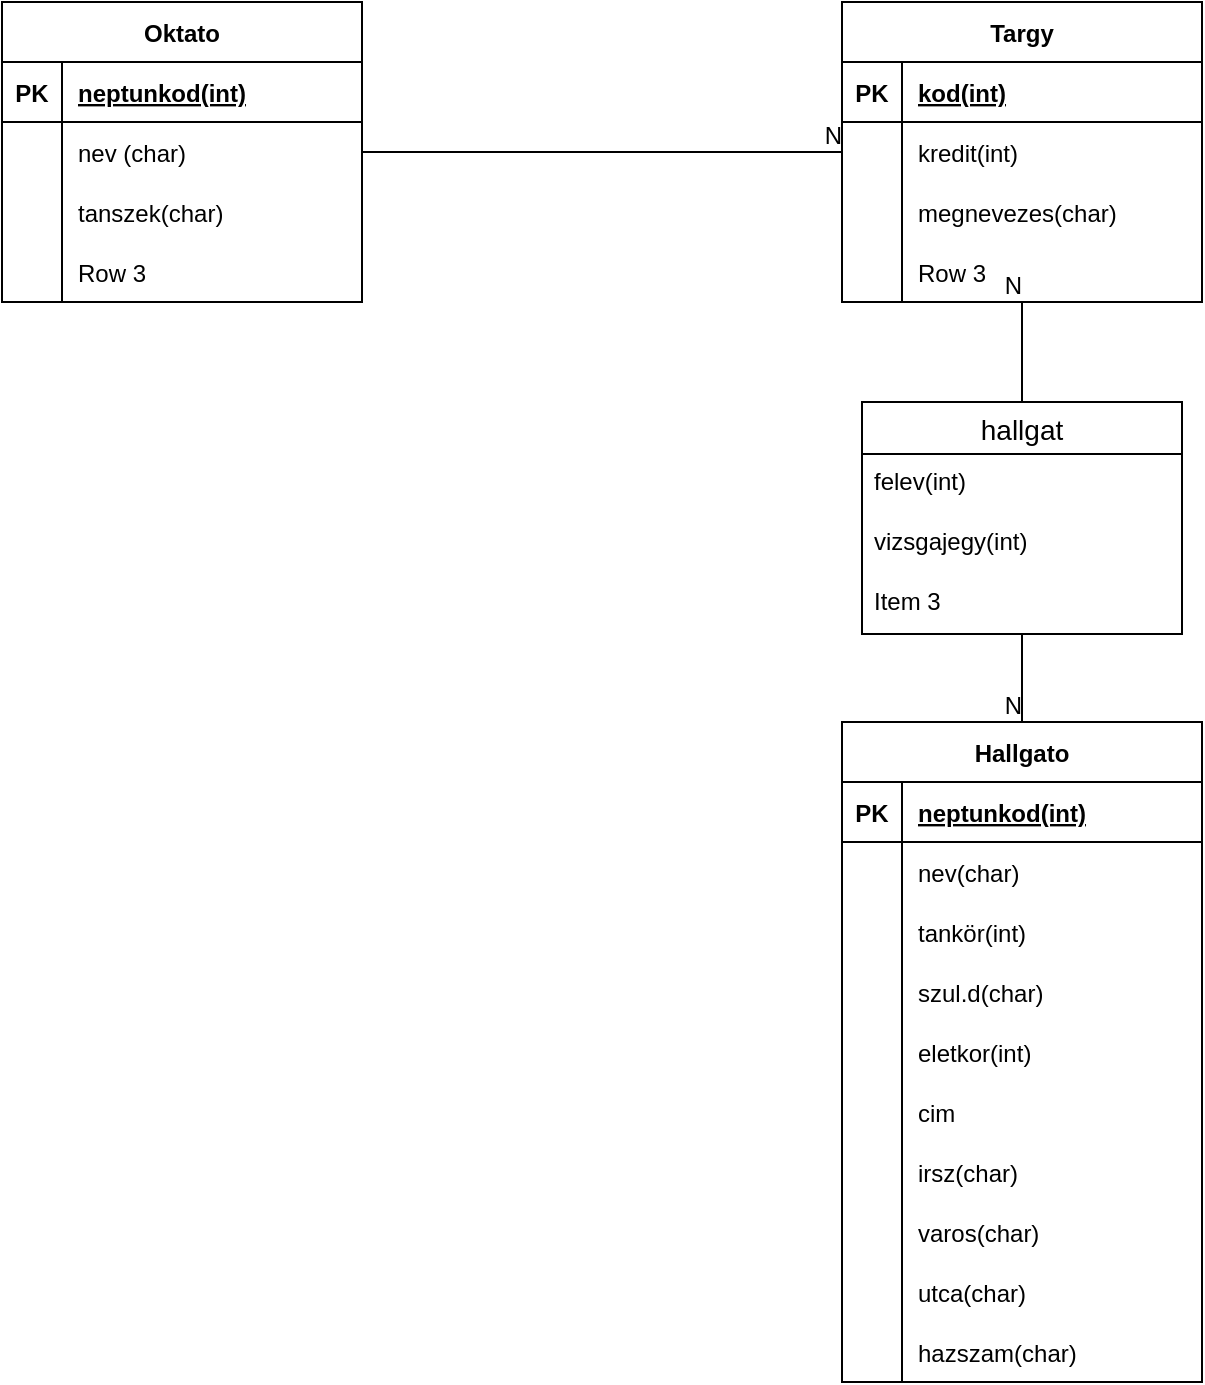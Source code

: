 <mxfile version="20.5.3" type="github">
  <diagram id="R2lEEEUBdFMjLlhIrx00" name="Page-1">
    <mxGraphModel dx="1422" dy="781" grid="1" gridSize="10" guides="1" tooltips="1" connect="1" arrows="1" fold="1" page="0" pageScale="1" pageWidth="850" pageHeight="1100" math="0" shadow="0" extFonts="Permanent Marker^https://fonts.googleapis.com/css?family=Permanent+Marker">
      <root>
        <mxCell id="0" />
        <mxCell id="1" parent="0" />
        <mxCell id="k-dFaI2tLlBZVzeMr7_2-1" value="Oktato" style="shape=table;startSize=30;container=1;collapsible=1;childLayout=tableLayout;fixedRows=1;rowLines=0;fontStyle=1;align=center;resizeLast=1;" vertex="1" parent="1">
          <mxGeometry x="20" width="180" height="150" as="geometry" />
        </mxCell>
        <mxCell id="k-dFaI2tLlBZVzeMr7_2-2" value="" style="shape=tableRow;horizontal=0;startSize=0;swimlaneHead=0;swimlaneBody=0;fillColor=none;collapsible=0;dropTarget=0;points=[[0,0.5],[1,0.5]];portConstraint=eastwest;top=0;left=0;right=0;bottom=1;" vertex="1" parent="k-dFaI2tLlBZVzeMr7_2-1">
          <mxGeometry y="30" width="180" height="30" as="geometry" />
        </mxCell>
        <mxCell id="k-dFaI2tLlBZVzeMr7_2-3" value="PK" style="shape=partialRectangle;connectable=0;fillColor=none;top=0;left=0;bottom=0;right=0;fontStyle=1;overflow=hidden;" vertex="1" parent="k-dFaI2tLlBZVzeMr7_2-2">
          <mxGeometry width="30" height="30" as="geometry">
            <mxRectangle width="30" height="30" as="alternateBounds" />
          </mxGeometry>
        </mxCell>
        <mxCell id="k-dFaI2tLlBZVzeMr7_2-4" value="neptunkod(int)" style="shape=partialRectangle;connectable=0;fillColor=none;top=0;left=0;bottom=0;right=0;align=left;spacingLeft=6;fontStyle=5;overflow=hidden;" vertex="1" parent="k-dFaI2tLlBZVzeMr7_2-2">
          <mxGeometry x="30" width="150" height="30" as="geometry">
            <mxRectangle width="150" height="30" as="alternateBounds" />
          </mxGeometry>
        </mxCell>
        <mxCell id="k-dFaI2tLlBZVzeMr7_2-5" value="" style="shape=tableRow;horizontal=0;startSize=0;swimlaneHead=0;swimlaneBody=0;fillColor=none;collapsible=0;dropTarget=0;points=[[0,0.5],[1,0.5]];portConstraint=eastwest;top=0;left=0;right=0;bottom=0;" vertex="1" parent="k-dFaI2tLlBZVzeMr7_2-1">
          <mxGeometry y="60" width="180" height="30" as="geometry" />
        </mxCell>
        <mxCell id="k-dFaI2tLlBZVzeMr7_2-6" value="" style="shape=partialRectangle;connectable=0;fillColor=none;top=0;left=0;bottom=0;right=0;editable=1;overflow=hidden;" vertex="1" parent="k-dFaI2tLlBZVzeMr7_2-5">
          <mxGeometry width="30" height="30" as="geometry">
            <mxRectangle width="30" height="30" as="alternateBounds" />
          </mxGeometry>
        </mxCell>
        <mxCell id="k-dFaI2tLlBZVzeMr7_2-7" value="nev (char)" style="shape=partialRectangle;connectable=0;fillColor=none;top=0;left=0;bottom=0;right=0;align=left;spacingLeft=6;overflow=hidden;" vertex="1" parent="k-dFaI2tLlBZVzeMr7_2-5">
          <mxGeometry x="30" width="150" height="30" as="geometry">
            <mxRectangle width="150" height="30" as="alternateBounds" />
          </mxGeometry>
        </mxCell>
        <mxCell id="k-dFaI2tLlBZVzeMr7_2-8" value="" style="shape=tableRow;horizontal=0;startSize=0;swimlaneHead=0;swimlaneBody=0;fillColor=none;collapsible=0;dropTarget=0;points=[[0,0.5],[1,0.5]];portConstraint=eastwest;top=0;left=0;right=0;bottom=0;" vertex="1" parent="k-dFaI2tLlBZVzeMr7_2-1">
          <mxGeometry y="90" width="180" height="30" as="geometry" />
        </mxCell>
        <mxCell id="k-dFaI2tLlBZVzeMr7_2-9" value="" style="shape=partialRectangle;connectable=0;fillColor=none;top=0;left=0;bottom=0;right=0;editable=1;overflow=hidden;" vertex="1" parent="k-dFaI2tLlBZVzeMr7_2-8">
          <mxGeometry width="30" height="30" as="geometry">
            <mxRectangle width="30" height="30" as="alternateBounds" />
          </mxGeometry>
        </mxCell>
        <mxCell id="k-dFaI2tLlBZVzeMr7_2-10" value="tanszek(char)" style="shape=partialRectangle;connectable=0;fillColor=none;top=0;left=0;bottom=0;right=0;align=left;spacingLeft=6;overflow=hidden;" vertex="1" parent="k-dFaI2tLlBZVzeMr7_2-8">
          <mxGeometry x="30" width="150" height="30" as="geometry">
            <mxRectangle width="150" height="30" as="alternateBounds" />
          </mxGeometry>
        </mxCell>
        <mxCell id="k-dFaI2tLlBZVzeMr7_2-11" value="" style="shape=tableRow;horizontal=0;startSize=0;swimlaneHead=0;swimlaneBody=0;fillColor=none;collapsible=0;dropTarget=0;points=[[0,0.5],[1,0.5]];portConstraint=eastwest;top=0;left=0;right=0;bottom=0;" vertex="1" parent="k-dFaI2tLlBZVzeMr7_2-1">
          <mxGeometry y="120" width="180" height="30" as="geometry" />
        </mxCell>
        <mxCell id="k-dFaI2tLlBZVzeMr7_2-12" value="" style="shape=partialRectangle;connectable=0;fillColor=none;top=0;left=0;bottom=0;right=0;editable=1;overflow=hidden;" vertex="1" parent="k-dFaI2tLlBZVzeMr7_2-11">
          <mxGeometry width="30" height="30" as="geometry">
            <mxRectangle width="30" height="30" as="alternateBounds" />
          </mxGeometry>
        </mxCell>
        <mxCell id="k-dFaI2tLlBZVzeMr7_2-13" value="Row 3" style="shape=partialRectangle;connectable=0;fillColor=none;top=0;left=0;bottom=0;right=0;align=left;spacingLeft=6;overflow=hidden;" vertex="1" parent="k-dFaI2tLlBZVzeMr7_2-11">
          <mxGeometry x="30" width="150" height="30" as="geometry">
            <mxRectangle width="150" height="30" as="alternateBounds" />
          </mxGeometry>
        </mxCell>
        <mxCell id="k-dFaI2tLlBZVzeMr7_2-14" value="Targy" style="shape=table;startSize=30;container=1;collapsible=1;childLayout=tableLayout;fixedRows=1;rowLines=0;fontStyle=1;align=center;resizeLast=1;" vertex="1" parent="1">
          <mxGeometry x="440" width="180" height="150" as="geometry" />
        </mxCell>
        <mxCell id="k-dFaI2tLlBZVzeMr7_2-15" value="" style="shape=tableRow;horizontal=0;startSize=0;swimlaneHead=0;swimlaneBody=0;fillColor=none;collapsible=0;dropTarget=0;points=[[0,0.5],[1,0.5]];portConstraint=eastwest;top=0;left=0;right=0;bottom=1;" vertex="1" parent="k-dFaI2tLlBZVzeMr7_2-14">
          <mxGeometry y="30" width="180" height="30" as="geometry" />
        </mxCell>
        <mxCell id="k-dFaI2tLlBZVzeMr7_2-16" value="PK" style="shape=partialRectangle;connectable=0;fillColor=none;top=0;left=0;bottom=0;right=0;fontStyle=1;overflow=hidden;" vertex="1" parent="k-dFaI2tLlBZVzeMr7_2-15">
          <mxGeometry width="30" height="30" as="geometry">
            <mxRectangle width="30" height="30" as="alternateBounds" />
          </mxGeometry>
        </mxCell>
        <mxCell id="k-dFaI2tLlBZVzeMr7_2-17" value="kod(int)" style="shape=partialRectangle;connectable=0;fillColor=none;top=0;left=0;bottom=0;right=0;align=left;spacingLeft=6;fontStyle=5;overflow=hidden;" vertex="1" parent="k-dFaI2tLlBZVzeMr7_2-15">
          <mxGeometry x="30" width="150" height="30" as="geometry">
            <mxRectangle width="150" height="30" as="alternateBounds" />
          </mxGeometry>
        </mxCell>
        <mxCell id="k-dFaI2tLlBZVzeMr7_2-18" value="" style="shape=tableRow;horizontal=0;startSize=0;swimlaneHead=0;swimlaneBody=0;fillColor=none;collapsible=0;dropTarget=0;points=[[0,0.5],[1,0.5]];portConstraint=eastwest;top=0;left=0;right=0;bottom=0;" vertex="1" parent="k-dFaI2tLlBZVzeMr7_2-14">
          <mxGeometry y="60" width="180" height="30" as="geometry" />
        </mxCell>
        <mxCell id="k-dFaI2tLlBZVzeMr7_2-19" value="" style="shape=partialRectangle;connectable=0;fillColor=none;top=0;left=0;bottom=0;right=0;editable=1;overflow=hidden;" vertex="1" parent="k-dFaI2tLlBZVzeMr7_2-18">
          <mxGeometry width="30" height="30" as="geometry">
            <mxRectangle width="30" height="30" as="alternateBounds" />
          </mxGeometry>
        </mxCell>
        <mxCell id="k-dFaI2tLlBZVzeMr7_2-20" value="kredit(int)" style="shape=partialRectangle;connectable=0;fillColor=none;top=0;left=0;bottom=0;right=0;align=left;spacingLeft=6;overflow=hidden;" vertex="1" parent="k-dFaI2tLlBZVzeMr7_2-18">
          <mxGeometry x="30" width="150" height="30" as="geometry">
            <mxRectangle width="150" height="30" as="alternateBounds" />
          </mxGeometry>
        </mxCell>
        <mxCell id="k-dFaI2tLlBZVzeMr7_2-21" value="" style="shape=tableRow;horizontal=0;startSize=0;swimlaneHead=0;swimlaneBody=0;fillColor=none;collapsible=0;dropTarget=0;points=[[0,0.5],[1,0.5]];portConstraint=eastwest;top=0;left=0;right=0;bottom=0;" vertex="1" parent="k-dFaI2tLlBZVzeMr7_2-14">
          <mxGeometry y="90" width="180" height="30" as="geometry" />
        </mxCell>
        <mxCell id="k-dFaI2tLlBZVzeMr7_2-22" value="" style="shape=partialRectangle;connectable=0;fillColor=none;top=0;left=0;bottom=0;right=0;editable=1;overflow=hidden;" vertex="1" parent="k-dFaI2tLlBZVzeMr7_2-21">
          <mxGeometry width="30" height="30" as="geometry">
            <mxRectangle width="30" height="30" as="alternateBounds" />
          </mxGeometry>
        </mxCell>
        <mxCell id="k-dFaI2tLlBZVzeMr7_2-23" value="megnevezes(char)" style="shape=partialRectangle;connectable=0;fillColor=none;top=0;left=0;bottom=0;right=0;align=left;spacingLeft=6;overflow=hidden;" vertex="1" parent="k-dFaI2tLlBZVzeMr7_2-21">
          <mxGeometry x="30" width="150" height="30" as="geometry">
            <mxRectangle width="150" height="30" as="alternateBounds" />
          </mxGeometry>
        </mxCell>
        <mxCell id="k-dFaI2tLlBZVzeMr7_2-24" value="" style="shape=tableRow;horizontal=0;startSize=0;swimlaneHead=0;swimlaneBody=0;fillColor=none;collapsible=0;dropTarget=0;points=[[0,0.5],[1,0.5]];portConstraint=eastwest;top=0;left=0;right=0;bottom=0;" vertex="1" parent="k-dFaI2tLlBZVzeMr7_2-14">
          <mxGeometry y="120" width="180" height="30" as="geometry" />
        </mxCell>
        <mxCell id="k-dFaI2tLlBZVzeMr7_2-25" value="" style="shape=partialRectangle;connectable=0;fillColor=none;top=0;left=0;bottom=0;right=0;editable=1;overflow=hidden;" vertex="1" parent="k-dFaI2tLlBZVzeMr7_2-24">
          <mxGeometry width="30" height="30" as="geometry">
            <mxRectangle width="30" height="30" as="alternateBounds" />
          </mxGeometry>
        </mxCell>
        <mxCell id="k-dFaI2tLlBZVzeMr7_2-26" value="Row 3" style="shape=partialRectangle;connectable=0;fillColor=none;top=0;left=0;bottom=0;right=0;align=left;spacingLeft=6;overflow=hidden;" vertex="1" parent="k-dFaI2tLlBZVzeMr7_2-24">
          <mxGeometry x="30" width="150" height="30" as="geometry">
            <mxRectangle width="150" height="30" as="alternateBounds" />
          </mxGeometry>
        </mxCell>
        <mxCell id="k-dFaI2tLlBZVzeMr7_2-27" value="" style="endArrow=none;html=1;rounded=0;exitX=1;exitY=0.5;exitDx=0;exitDy=0;entryX=0;entryY=0.5;entryDx=0;entryDy=0;edgeStyle=orthogonalEdgeStyle;" edge="1" parent="1" source="k-dFaI2tLlBZVzeMr7_2-5" target="k-dFaI2tLlBZVzeMr7_2-18">
          <mxGeometry relative="1" as="geometry">
            <mxPoint x="340" y="240" as="sourcePoint" />
            <mxPoint x="500" y="240" as="targetPoint" />
          </mxGeometry>
        </mxCell>
        <mxCell id="k-dFaI2tLlBZVzeMr7_2-28" value="N" style="resizable=0;html=1;align=right;verticalAlign=bottom;" connectable="0" vertex="1" parent="k-dFaI2tLlBZVzeMr7_2-27">
          <mxGeometry x="1" relative="1" as="geometry" />
        </mxCell>
        <mxCell id="k-dFaI2tLlBZVzeMr7_2-29" value="hallgat" style="swimlane;fontStyle=0;childLayout=stackLayout;horizontal=1;startSize=26;horizontalStack=0;resizeParent=1;resizeParentMax=0;resizeLast=0;collapsible=1;marginBottom=0;align=center;fontSize=14;" vertex="1" parent="1">
          <mxGeometry x="450" y="200" width="160" height="116" as="geometry" />
        </mxCell>
        <mxCell id="k-dFaI2tLlBZVzeMr7_2-30" value="felev(int)" style="text;strokeColor=none;fillColor=none;spacingLeft=4;spacingRight=4;overflow=hidden;rotatable=0;points=[[0,0.5],[1,0.5]];portConstraint=eastwest;fontSize=12;" vertex="1" parent="k-dFaI2tLlBZVzeMr7_2-29">
          <mxGeometry y="26" width="160" height="30" as="geometry" />
        </mxCell>
        <mxCell id="k-dFaI2tLlBZVzeMr7_2-31" value="vizsgajegy(int)" style="text;strokeColor=none;fillColor=none;spacingLeft=4;spacingRight=4;overflow=hidden;rotatable=0;points=[[0,0.5],[1,0.5]];portConstraint=eastwest;fontSize=12;" vertex="1" parent="k-dFaI2tLlBZVzeMr7_2-29">
          <mxGeometry y="56" width="160" height="30" as="geometry" />
        </mxCell>
        <mxCell id="k-dFaI2tLlBZVzeMr7_2-32" value="Item 3" style="text;strokeColor=none;fillColor=none;spacingLeft=4;spacingRight=4;overflow=hidden;rotatable=0;points=[[0,0.5],[1,0.5]];portConstraint=eastwest;fontSize=12;" vertex="1" parent="k-dFaI2tLlBZVzeMr7_2-29">
          <mxGeometry y="86" width="160" height="30" as="geometry" />
        </mxCell>
        <mxCell id="k-dFaI2tLlBZVzeMr7_2-33" value="" style="endArrow=none;html=1;rounded=0;exitX=0.5;exitY=0;exitDx=0;exitDy=0;entryX=0.5;entryY=1;entryDx=0;entryDy=0;" edge="1" parent="1" source="k-dFaI2tLlBZVzeMr7_2-29" target="k-dFaI2tLlBZVzeMr7_2-14">
          <mxGeometry relative="1" as="geometry">
            <mxPoint x="340" y="240" as="sourcePoint" />
            <mxPoint x="500" y="240" as="targetPoint" />
          </mxGeometry>
        </mxCell>
        <mxCell id="k-dFaI2tLlBZVzeMr7_2-34" value="N" style="resizable=0;html=1;align=right;verticalAlign=bottom;" connectable="0" vertex="1" parent="k-dFaI2tLlBZVzeMr7_2-33">
          <mxGeometry x="1" relative="1" as="geometry" />
        </mxCell>
        <mxCell id="k-dFaI2tLlBZVzeMr7_2-35" value="" style="endArrow=none;html=1;rounded=0;exitX=0.5;exitY=1;exitDx=0;exitDy=0;" edge="1" parent="1" source="k-dFaI2tLlBZVzeMr7_2-29" target="k-dFaI2tLlBZVzeMr7_2-37">
          <mxGeometry relative="1" as="geometry">
            <mxPoint x="340" y="240" as="sourcePoint" />
            <mxPoint x="530" y="370" as="targetPoint" />
          </mxGeometry>
        </mxCell>
        <mxCell id="k-dFaI2tLlBZVzeMr7_2-36" value="N" style="resizable=0;html=1;align=right;verticalAlign=bottom;" connectable="0" vertex="1" parent="k-dFaI2tLlBZVzeMr7_2-35">
          <mxGeometry x="1" relative="1" as="geometry" />
        </mxCell>
        <mxCell id="k-dFaI2tLlBZVzeMr7_2-37" value="Hallgato" style="shape=table;startSize=30;container=1;collapsible=1;childLayout=tableLayout;fixedRows=1;rowLines=0;fontStyle=1;align=center;resizeLast=1;" vertex="1" parent="1">
          <mxGeometry x="440" y="360" width="180" height="330" as="geometry" />
        </mxCell>
        <mxCell id="k-dFaI2tLlBZVzeMr7_2-38" value="" style="shape=tableRow;horizontal=0;startSize=0;swimlaneHead=0;swimlaneBody=0;fillColor=none;collapsible=0;dropTarget=0;points=[[0,0.5],[1,0.5]];portConstraint=eastwest;top=0;left=0;right=0;bottom=1;" vertex="1" parent="k-dFaI2tLlBZVzeMr7_2-37">
          <mxGeometry y="30" width="180" height="30" as="geometry" />
        </mxCell>
        <mxCell id="k-dFaI2tLlBZVzeMr7_2-39" value="PK" style="shape=partialRectangle;connectable=0;fillColor=none;top=0;left=0;bottom=0;right=0;fontStyle=1;overflow=hidden;" vertex="1" parent="k-dFaI2tLlBZVzeMr7_2-38">
          <mxGeometry width="30" height="30" as="geometry">
            <mxRectangle width="30" height="30" as="alternateBounds" />
          </mxGeometry>
        </mxCell>
        <mxCell id="k-dFaI2tLlBZVzeMr7_2-40" value="neptunkod(int)" style="shape=partialRectangle;connectable=0;fillColor=none;top=0;left=0;bottom=0;right=0;align=left;spacingLeft=6;fontStyle=5;overflow=hidden;" vertex="1" parent="k-dFaI2tLlBZVzeMr7_2-38">
          <mxGeometry x="30" width="150" height="30" as="geometry">
            <mxRectangle width="150" height="30" as="alternateBounds" />
          </mxGeometry>
        </mxCell>
        <mxCell id="k-dFaI2tLlBZVzeMr7_2-41" value="" style="shape=tableRow;horizontal=0;startSize=0;swimlaneHead=0;swimlaneBody=0;fillColor=none;collapsible=0;dropTarget=0;points=[[0,0.5],[1,0.5]];portConstraint=eastwest;top=0;left=0;right=0;bottom=0;" vertex="1" parent="k-dFaI2tLlBZVzeMr7_2-37">
          <mxGeometry y="60" width="180" height="30" as="geometry" />
        </mxCell>
        <mxCell id="k-dFaI2tLlBZVzeMr7_2-42" value="" style="shape=partialRectangle;connectable=0;fillColor=none;top=0;left=0;bottom=0;right=0;editable=1;overflow=hidden;" vertex="1" parent="k-dFaI2tLlBZVzeMr7_2-41">
          <mxGeometry width="30" height="30" as="geometry">
            <mxRectangle width="30" height="30" as="alternateBounds" />
          </mxGeometry>
        </mxCell>
        <mxCell id="k-dFaI2tLlBZVzeMr7_2-43" value="nev(char)" style="shape=partialRectangle;connectable=0;fillColor=none;top=0;left=0;bottom=0;right=0;align=left;spacingLeft=6;overflow=hidden;" vertex="1" parent="k-dFaI2tLlBZVzeMr7_2-41">
          <mxGeometry x="30" width="150" height="30" as="geometry">
            <mxRectangle width="150" height="30" as="alternateBounds" />
          </mxGeometry>
        </mxCell>
        <mxCell id="k-dFaI2tLlBZVzeMr7_2-44" value="" style="shape=tableRow;horizontal=0;startSize=0;swimlaneHead=0;swimlaneBody=0;fillColor=none;collapsible=0;dropTarget=0;points=[[0,0.5],[1,0.5]];portConstraint=eastwest;top=0;left=0;right=0;bottom=0;" vertex="1" parent="k-dFaI2tLlBZVzeMr7_2-37">
          <mxGeometry y="90" width="180" height="30" as="geometry" />
        </mxCell>
        <mxCell id="k-dFaI2tLlBZVzeMr7_2-45" value="" style="shape=partialRectangle;connectable=0;fillColor=none;top=0;left=0;bottom=0;right=0;editable=1;overflow=hidden;" vertex="1" parent="k-dFaI2tLlBZVzeMr7_2-44">
          <mxGeometry width="30" height="30" as="geometry">
            <mxRectangle width="30" height="30" as="alternateBounds" />
          </mxGeometry>
        </mxCell>
        <mxCell id="k-dFaI2tLlBZVzeMr7_2-46" value="tankör(int)" style="shape=partialRectangle;connectable=0;fillColor=none;top=0;left=0;bottom=0;right=0;align=left;spacingLeft=6;overflow=hidden;" vertex="1" parent="k-dFaI2tLlBZVzeMr7_2-44">
          <mxGeometry x="30" width="150" height="30" as="geometry">
            <mxRectangle width="150" height="30" as="alternateBounds" />
          </mxGeometry>
        </mxCell>
        <mxCell id="k-dFaI2tLlBZVzeMr7_2-47" value="" style="shape=tableRow;horizontal=0;startSize=0;swimlaneHead=0;swimlaneBody=0;fillColor=none;collapsible=0;dropTarget=0;points=[[0,0.5],[1,0.5]];portConstraint=eastwest;top=0;left=0;right=0;bottom=0;" vertex="1" parent="k-dFaI2tLlBZVzeMr7_2-37">
          <mxGeometry y="120" width="180" height="30" as="geometry" />
        </mxCell>
        <mxCell id="k-dFaI2tLlBZVzeMr7_2-48" value="" style="shape=partialRectangle;connectable=0;fillColor=none;top=0;left=0;bottom=0;right=0;editable=1;overflow=hidden;" vertex="1" parent="k-dFaI2tLlBZVzeMr7_2-47">
          <mxGeometry width="30" height="30" as="geometry">
            <mxRectangle width="30" height="30" as="alternateBounds" />
          </mxGeometry>
        </mxCell>
        <mxCell id="k-dFaI2tLlBZVzeMr7_2-49" value="szul.d(char)" style="shape=partialRectangle;connectable=0;fillColor=none;top=0;left=0;bottom=0;right=0;align=left;spacingLeft=6;overflow=hidden;" vertex="1" parent="k-dFaI2tLlBZVzeMr7_2-47">
          <mxGeometry x="30" width="150" height="30" as="geometry">
            <mxRectangle width="150" height="30" as="alternateBounds" />
          </mxGeometry>
        </mxCell>
        <mxCell id="k-dFaI2tLlBZVzeMr7_2-51" value="" style="shape=tableRow;horizontal=0;startSize=0;swimlaneHead=0;swimlaneBody=0;fillColor=none;collapsible=0;dropTarget=0;points=[[0,0.5],[1,0.5]];portConstraint=eastwest;top=0;left=0;right=0;bottom=0;" vertex="1" parent="k-dFaI2tLlBZVzeMr7_2-37">
          <mxGeometry y="150" width="180" height="30" as="geometry" />
        </mxCell>
        <mxCell id="k-dFaI2tLlBZVzeMr7_2-52" value="" style="shape=partialRectangle;connectable=0;fillColor=none;top=0;left=0;bottom=0;right=0;editable=1;overflow=hidden;" vertex="1" parent="k-dFaI2tLlBZVzeMr7_2-51">
          <mxGeometry width="30" height="30" as="geometry">
            <mxRectangle width="30" height="30" as="alternateBounds" />
          </mxGeometry>
        </mxCell>
        <mxCell id="k-dFaI2tLlBZVzeMr7_2-53" value="eletkor(int)" style="shape=partialRectangle;connectable=0;fillColor=none;top=0;left=0;bottom=0;right=0;align=left;spacingLeft=6;overflow=hidden;" vertex="1" parent="k-dFaI2tLlBZVzeMr7_2-51">
          <mxGeometry x="30" width="150" height="30" as="geometry">
            <mxRectangle width="150" height="30" as="alternateBounds" />
          </mxGeometry>
        </mxCell>
        <mxCell id="k-dFaI2tLlBZVzeMr7_2-55" value="" style="shape=tableRow;horizontal=0;startSize=0;swimlaneHead=0;swimlaneBody=0;fillColor=none;collapsible=0;dropTarget=0;points=[[0,0.5],[1,0.5]];portConstraint=eastwest;top=0;left=0;right=0;bottom=0;" vertex="1" parent="k-dFaI2tLlBZVzeMr7_2-37">
          <mxGeometry y="180" width="180" height="30" as="geometry" />
        </mxCell>
        <mxCell id="k-dFaI2tLlBZVzeMr7_2-56" value="" style="shape=partialRectangle;connectable=0;fillColor=none;top=0;left=0;bottom=0;right=0;editable=1;overflow=hidden;" vertex="1" parent="k-dFaI2tLlBZVzeMr7_2-55">
          <mxGeometry width="30" height="30" as="geometry">
            <mxRectangle width="30" height="30" as="alternateBounds" />
          </mxGeometry>
        </mxCell>
        <mxCell id="k-dFaI2tLlBZVzeMr7_2-57" value="cim" style="shape=partialRectangle;connectable=0;fillColor=none;top=0;left=0;bottom=0;right=0;align=left;spacingLeft=6;overflow=hidden;" vertex="1" parent="k-dFaI2tLlBZVzeMr7_2-55">
          <mxGeometry x="30" width="150" height="30" as="geometry">
            <mxRectangle width="150" height="30" as="alternateBounds" />
          </mxGeometry>
        </mxCell>
        <mxCell id="k-dFaI2tLlBZVzeMr7_2-59" value="" style="shape=tableRow;horizontal=0;startSize=0;swimlaneHead=0;swimlaneBody=0;fillColor=none;collapsible=0;dropTarget=0;points=[[0,0.5],[1,0.5]];portConstraint=eastwest;top=0;left=0;right=0;bottom=0;" vertex="1" parent="k-dFaI2tLlBZVzeMr7_2-37">
          <mxGeometry y="210" width="180" height="30" as="geometry" />
        </mxCell>
        <mxCell id="k-dFaI2tLlBZVzeMr7_2-60" value="" style="shape=partialRectangle;connectable=0;fillColor=none;top=0;left=0;bottom=0;right=0;editable=1;overflow=hidden;" vertex="1" parent="k-dFaI2tLlBZVzeMr7_2-59">
          <mxGeometry width="30" height="30" as="geometry">
            <mxRectangle width="30" height="30" as="alternateBounds" />
          </mxGeometry>
        </mxCell>
        <mxCell id="k-dFaI2tLlBZVzeMr7_2-61" value="irsz(char)" style="shape=partialRectangle;connectable=0;fillColor=none;top=0;left=0;bottom=0;right=0;align=left;spacingLeft=6;overflow=hidden;" vertex="1" parent="k-dFaI2tLlBZVzeMr7_2-59">
          <mxGeometry x="30" width="150" height="30" as="geometry">
            <mxRectangle width="150" height="30" as="alternateBounds" />
          </mxGeometry>
        </mxCell>
        <mxCell id="k-dFaI2tLlBZVzeMr7_2-63" value="" style="shape=tableRow;horizontal=0;startSize=0;swimlaneHead=0;swimlaneBody=0;fillColor=none;collapsible=0;dropTarget=0;points=[[0,0.5],[1,0.5]];portConstraint=eastwest;top=0;left=0;right=0;bottom=0;" vertex="1" parent="k-dFaI2tLlBZVzeMr7_2-37">
          <mxGeometry y="240" width="180" height="30" as="geometry" />
        </mxCell>
        <mxCell id="k-dFaI2tLlBZVzeMr7_2-64" value="" style="shape=partialRectangle;connectable=0;fillColor=none;top=0;left=0;bottom=0;right=0;editable=1;overflow=hidden;" vertex="1" parent="k-dFaI2tLlBZVzeMr7_2-63">
          <mxGeometry width="30" height="30" as="geometry">
            <mxRectangle width="30" height="30" as="alternateBounds" />
          </mxGeometry>
        </mxCell>
        <mxCell id="k-dFaI2tLlBZVzeMr7_2-65" value="varos(char)" style="shape=partialRectangle;connectable=0;fillColor=none;top=0;left=0;bottom=0;right=0;align=left;spacingLeft=6;overflow=hidden;" vertex="1" parent="k-dFaI2tLlBZVzeMr7_2-63">
          <mxGeometry x="30" width="150" height="30" as="geometry">
            <mxRectangle width="150" height="30" as="alternateBounds" />
          </mxGeometry>
        </mxCell>
        <mxCell id="k-dFaI2tLlBZVzeMr7_2-67" value="" style="shape=tableRow;horizontal=0;startSize=0;swimlaneHead=0;swimlaneBody=0;fillColor=none;collapsible=0;dropTarget=0;points=[[0,0.5],[1,0.5]];portConstraint=eastwest;top=0;left=0;right=0;bottom=0;" vertex="1" parent="k-dFaI2tLlBZVzeMr7_2-37">
          <mxGeometry y="270" width="180" height="30" as="geometry" />
        </mxCell>
        <mxCell id="k-dFaI2tLlBZVzeMr7_2-68" value="" style="shape=partialRectangle;connectable=0;fillColor=none;top=0;left=0;bottom=0;right=0;editable=1;overflow=hidden;" vertex="1" parent="k-dFaI2tLlBZVzeMr7_2-67">
          <mxGeometry width="30" height="30" as="geometry">
            <mxRectangle width="30" height="30" as="alternateBounds" />
          </mxGeometry>
        </mxCell>
        <mxCell id="k-dFaI2tLlBZVzeMr7_2-69" value="utca(char)" style="shape=partialRectangle;connectable=0;fillColor=none;top=0;left=0;bottom=0;right=0;align=left;spacingLeft=6;overflow=hidden;" vertex="1" parent="k-dFaI2tLlBZVzeMr7_2-67">
          <mxGeometry x="30" width="150" height="30" as="geometry">
            <mxRectangle width="150" height="30" as="alternateBounds" />
          </mxGeometry>
        </mxCell>
        <mxCell id="k-dFaI2tLlBZVzeMr7_2-71" value="" style="shape=tableRow;horizontal=0;startSize=0;swimlaneHead=0;swimlaneBody=0;fillColor=none;collapsible=0;dropTarget=0;points=[[0,0.5],[1,0.5]];portConstraint=eastwest;top=0;left=0;right=0;bottom=0;" vertex="1" parent="k-dFaI2tLlBZVzeMr7_2-37">
          <mxGeometry y="300" width="180" height="30" as="geometry" />
        </mxCell>
        <mxCell id="k-dFaI2tLlBZVzeMr7_2-72" value="" style="shape=partialRectangle;connectable=0;fillColor=none;top=0;left=0;bottom=0;right=0;editable=1;overflow=hidden;" vertex="1" parent="k-dFaI2tLlBZVzeMr7_2-71">
          <mxGeometry width="30" height="30" as="geometry">
            <mxRectangle width="30" height="30" as="alternateBounds" />
          </mxGeometry>
        </mxCell>
        <mxCell id="k-dFaI2tLlBZVzeMr7_2-73" value="hazszam(char)" style="shape=partialRectangle;connectable=0;fillColor=none;top=0;left=0;bottom=0;right=0;align=left;spacingLeft=6;overflow=hidden;" vertex="1" parent="k-dFaI2tLlBZVzeMr7_2-71">
          <mxGeometry x="30" width="150" height="30" as="geometry">
            <mxRectangle width="150" height="30" as="alternateBounds" />
          </mxGeometry>
        </mxCell>
      </root>
    </mxGraphModel>
  </diagram>
</mxfile>
